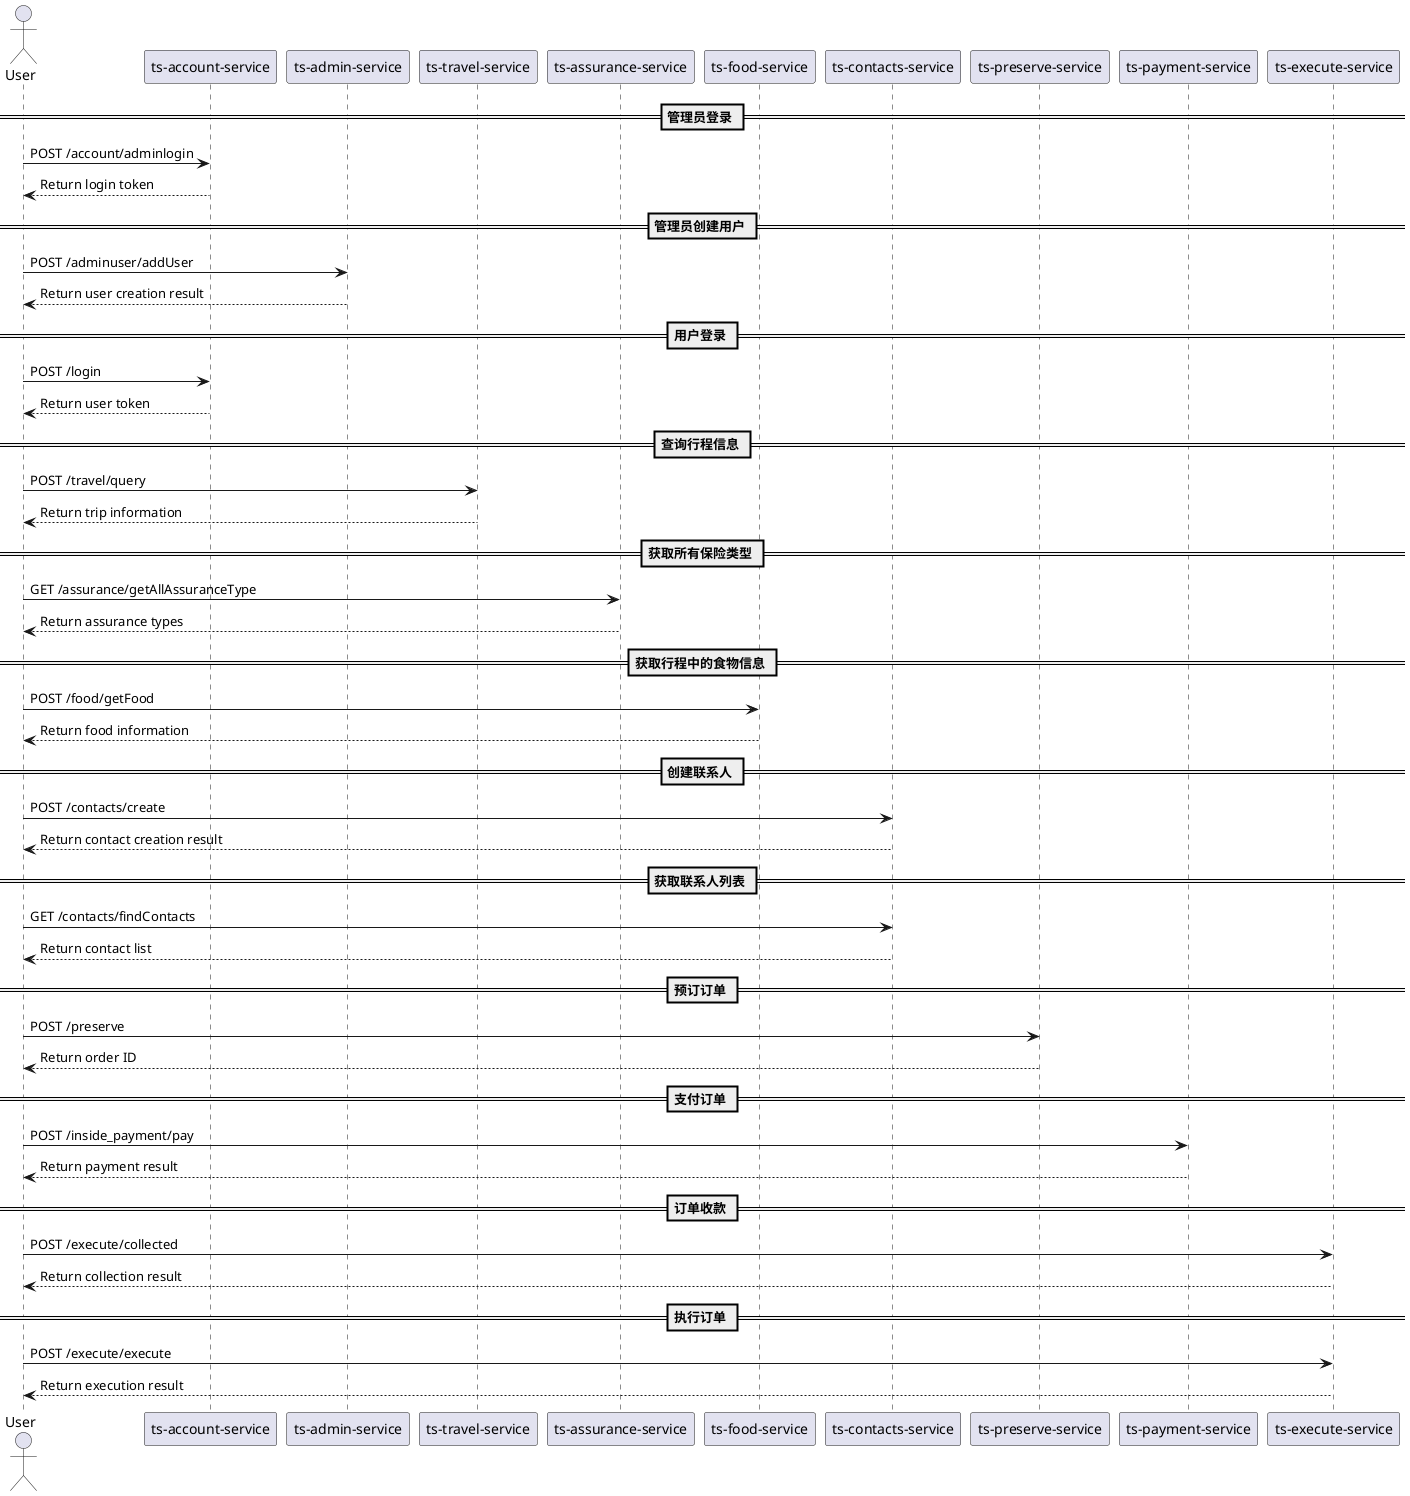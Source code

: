@startuml
actor User
participant "ts-account-service" as AccountService
participant "ts-admin-service" as AdminService
participant "ts-travel-service" as TravelService
participant "ts-assurance-service" as AssuranceService
participant "ts-food-service" as FoodService
participant "ts-contacts-service" as ContactsService
participant "ts-preserve-service" as PreserveService
participant "ts-payment-service" as PaymentService
participant "ts-execute-service" as ExecuteService

== 管理员登录 ==
User -> AccountService: POST /account/adminlogin
AccountService --> User: Return login token

== 管理员创建用户 ==
User -> AdminService: POST /adminuser/addUser
AdminService --> User: Return user creation result

== 用户登录 ==
User -> AccountService: POST /login
AccountService --> User: Return user token

== 查询行程信息 ==
User -> TravelService: POST /travel/query
TravelService --> User: Return trip information

== 获取所有保险类型 ==
User -> AssuranceService: GET /assurance/getAllAssuranceType
AssuranceService --> User: Return assurance types

== 获取行程中的食物信息 ==
User -> FoodService: POST /food/getFood
FoodService --> User: Return food information

== 创建联系人 ==
User -> ContactsService: POST /contacts/create
ContactsService --> User: Return contact creation result

== 获取联系人列表 ==
User -> ContactsService: GET /contacts/findContacts
ContactsService --> User: Return contact list

== 预订订单 ==
User -> PreserveService: POST /preserve
PreserveService --> User: Return order ID

== 支付订单 ==
User -> PaymentService: POST /inside_payment/pay
PaymentService --> User: Return payment result

== 订单收款 ==
User -> ExecuteService: POST /execute/collected
ExecuteService --> User: Return collection result

== 执行订单 ==
User -> ExecuteService: POST /execute/execute
ExecuteService --> User: Return execution result
@enduml